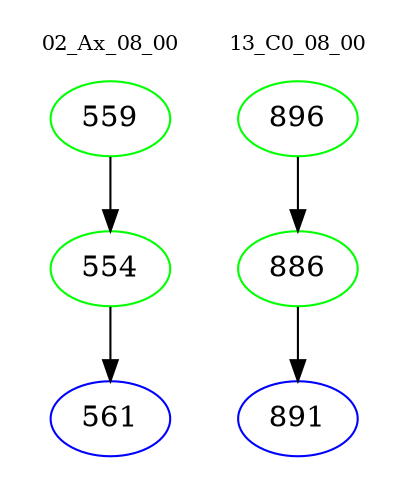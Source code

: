 digraph{
subgraph cluster_0 {
color = white
label = "02_Ax_08_00";
fontsize=10;
T0_559 [label="559", color="green"]
T0_559 -> T0_554 [color="black"]
T0_554 [label="554", color="green"]
T0_554 -> T0_561 [color="black"]
T0_561 [label="561", color="blue"]
}
subgraph cluster_1 {
color = white
label = "13_C0_08_00";
fontsize=10;
T1_896 [label="896", color="green"]
T1_896 -> T1_886 [color="black"]
T1_886 [label="886", color="green"]
T1_886 -> T1_891 [color="black"]
T1_891 [label="891", color="blue"]
}
}
